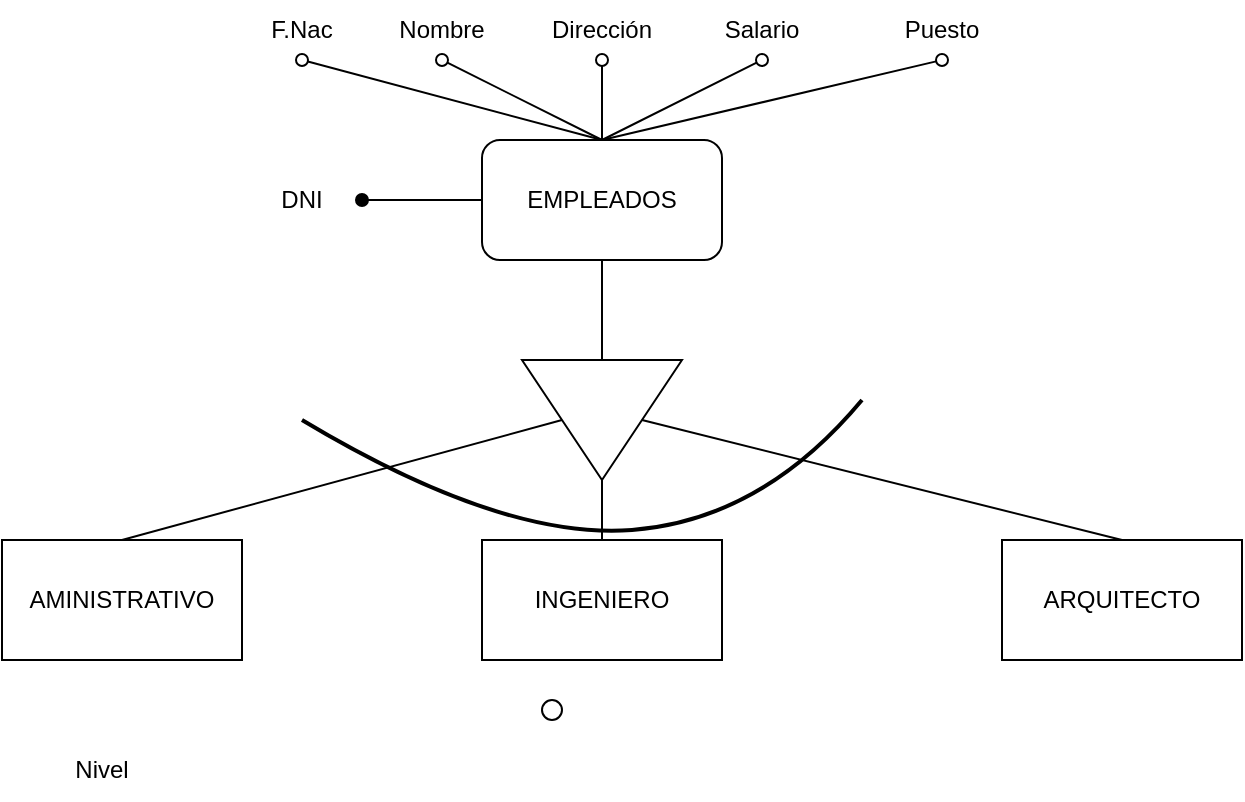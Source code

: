 <mxfile version="20.3.7" type="github">
  <diagram id="R2lEEEUBdFMjLlhIrx00" name="Page-1">
    <mxGraphModel dx="563" dy="316" grid="1" gridSize="10" guides="1" tooltips="1" connect="1" arrows="1" fold="1" page="1" pageScale="1" pageWidth="850" pageHeight="1100" math="0" shadow="0" extFonts="Permanent Marker^https://fonts.googleapis.com/css?family=Permanent+Marker">
      <root>
        <mxCell id="0" />
        <mxCell id="1" parent="0" />
        <mxCell id="dapb8UppqsjJf3CafIkM-14" style="rounded=0;orthogonalLoop=1;jettySize=auto;html=1;exitX=0.5;exitY=1;exitDx=0;exitDy=0;entryX=0;entryY=0.5;entryDx=0;entryDy=0;endArrow=none;endFill=0;" edge="1" parent="1" source="dapb8UppqsjJf3CafIkM-5" target="dapb8UppqsjJf3CafIkM-10">
          <mxGeometry relative="1" as="geometry" />
        </mxCell>
        <mxCell id="dapb8UppqsjJf3CafIkM-30" style="edgeStyle=none;rounded=0;orthogonalLoop=1;jettySize=auto;html=1;exitX=0;exitY=0.5;exitDx=0;exitDy=0;entryX=1;entryY=0.5;entryDx=0;entryDy=0;startArrow=none;startFill=0;endArrow=oval;endFill=1;" edge="1" parent="1" source="dapb8UppqsjJf3CafIkM-5" target="dapb8UppqsjJf3CafIkM-17">
          <mxGeometry relative="1" as="geometry" />
        </mxCell>
        <mxCell id="dapb8UppqsjJf3CafIkM-32" style="edgeStyle=none;rounded=0;orthogonalLoop=1;jettySize=auto;html=1;exitX=0.5;exitY=0;exitDx=0;exitDy=0;entryX=0.5;entryY=1;entryDx=0;entryDy=0;startArrow=none;startFill=0;endArrow=oval;endFill=0;" edge="1" parent="1" source="dapb8UppqsjJf3CafIkM-5" target="dapb8UppqsjJf3CafIkM-19">
          <mxGeometry relative="1" as="geometry" />
        </mxCell>
        <mxCell id="dapb8UppqsjJf3CafIkM-33" style="edgeStyle=none;rounded=0;orthogonalLoop=1;jettySize=auto;html=1;exitX=0.5;exitY=0;exitDx=0;exitDy=0;entryX=0.5;entryY=1;entryDx=0;entryDy=0;startArrow=none;startFill=0;endArrow=oval;endFill=0;" edge="1" parent="1" source="dapb8UppqsjJf3CafIkM-5" target="dapb8UppqsjJf3CafIkM-16">
          <mxGeometry relative="1" as="geometry" />
        </mxCell>
        <mxCell id="dapb8UppqsjJf3CafIkM-34" style="edgeStyle=none;rounded=0;orthogonalLoop=1;jettySize=auto;html=1;exitX=0.5;exitY=0;exitDx=0;exitDy=0;entryX=0.5;entryY=1;entryDx=0;entryDy=0;startArrow=none;startFill=0;endArrow=oval;endFill=0;" edge="1" parent="1" source="dapb8UppqsjJf3CafIkM-5" target="dapb8UppqsjJf3CafIkM-18">
          <mxGeometry relative="1" as="geometry" />
        </mxCell>
        <mxCell id="dapb8UppqsjJf3CafIkM-35" style="edgeStyle=none;rounded=0;orthogonalLoop=1;jettySize=auto;html=1;exitX=0.5;exitY=0;exitDx=0;exitDy=0;entryX=0.5;entryY=1;entryDx=0;entryDy=0;startArrow=none;startFill=0;endArrow=oval;endFill=0;" edge="1" parent="1" source="dapb8UppqsjJf3CafIkM-5" target="dapb8UppqsjJf3CafIkM-20">
          <mxGeometry relative="1" as="geometry" />
        </mxCell>
        <mxCell id="dapb8UppqsjJf3CafIkM-36" style="edgeStyle=none;rounded=0;orthogonalLoop=1;jettySize=auto;html=1;exitX=0.5;exitY=0;exitDx=0;exitDy=0;entryX=0.5;entryY=1;entryDx=0;entryDy=0;startArrow=none;startFill=0;endArrow=oval;endFill=0;" edge="1" parent="1" source="dapb8UppqsjJf3CafIkM-5" target="dapb8UppqsjJf3CafIkM-22">
          <mxGeometry relative="1" as="geometry" />
        </mxCell>
        <mxCell id="dapb8UppqsjJf3CafIkM-5" value="EMPLEADOS" style="rounded=1;whiteSpace=wrap;html=1;" vertex="1" parent="1">
          <mxGeometry x="350" y="170" width="120" height="60" as="geometry" />
        </mxCell>
        <mxCell id="dapb8UppqsjJf3CafIkM-7" value="INGENIERO" style="rounded=0;whiteSpace=wrap;html=1;" vertex="1" parent="1">
          <mxGeometry x="350" y="370" width="120" height="60" as="geometry" />
        </mxCell>
        <mxCell id="dapb8UppqsjJf3CafIkM-8" value="AMINISTRATIVO" style="rounded=0;whiteSpace=wrap;html=1;" vertex="1" parent="1">
          <mxGeometry x="110" y="370" width="120" height="60" as="geometry" />
        </mxCell>
        <mxCell id="dapb8UppqsjJf3CafIkM-9" value="ARQUITECTO" style="rounded=0;whiteSpace=wrap;html=1;" vertex="1" parent="1">
          <mxGeometry x="610" y="370" width="120" height="60" as="geometry" />
        </mxCell>
        <mxCell id="dapb8UppqsjJf3CafIkM-11" style="rounded=0;orthogonalLoop=1;jettySize=auto;html=1;exitX=0.5;exitY=0;exitDx=0;exitDy=0;entryX=0.5;entryY=0;entryDx=0;entryDy=0;endArrow=none;endFill=0;" edge="1" parent="1" source="dapb8UppqsjJf3CafIkM-10" target="dapb8UppqsjJf3CafIkM-9">
          <mxGeometry relative="1" as="geometry" />
        </mxCell>
        <mxCell id="dapb8UppqsjJf3CafIkM-12" style="rounded=0;orthogonalLoop=1;jettySize=auto;html=1;exitX=0.5;exitY=1;exitDx=0;exitDy=0;entryX=0.5;entryY=0;entryDx=0;entryDy=0;endArrow=none;endFill=0;" edge="1" parent="1" source="dapb8UppqsjJf3CafIkM-10" target="dapb8UppqsjJf3CafIkM-8">
          <mxGeometry relative="1" as="geometry" />
        </mxCell>
        <mxCell id="dapb8UppqsjJf3CafIkM-13" style="rounded=0;orthogonalLoop=1;jettySize=auto;html=1;exitX=1;exitY=0.5;exitDx=0;exitDy=0;entryX=0.5;entryY=0;entryDx=0;entryDy=0;endArrow=none;endFill=0;" edge="1" parent="1" source="dapb8UppqsjJf3CafIkM-10" target="dapb8UppqsjJf3CafIkM-7">
          <mxGeometry relative="1" as="geometry" />
        </mxCell>
        <mxCell id="dapb8UppqsjJf3CafIkM-10" value="" style="triangle;whiteSpace=wrap;html=1;rotation=90;" vertex="1" parent="1">
          <mxGeometry x="380" y="270" width="60" height="80" as="geometry" />
        </mxCell>
        <mxCell id="dapb8UppqsjJf3CafIkM-16" value="Nombre" style="text;html=1;strokeColor=none;fillColor=none;align=center;verticalAlign=middle;whiteSpace=wrap;rounded=0;" vertex="1" parent="1">
          <mxGeometry x="300" y="100" width="60" height="30" as="geometry" />
        </mxCell>
        <mxCell id="dapb8UppqsjJf3CafIkM-17" value="DNI" style="text;html=1;strokeColor=none;fillColor=none;align=center;verticalAlign=middle;whiteSpace=wrap;rounded=0;" vertex="1" parent="1">
          <mxGeometry x="230" y="185" width="60" height="30" as="geometry" />
        </mxCell>
        <mxCell id="dapb8UppqsjJf3CafIkM-18" value="&lt;div&gt;Dirección&lt;/div&gt;" style="text;html=1;strokeColor=none;fillColor=none;align=center;verticalAlign=middle;whiteSpace=wrap;rounded=0;" vertex="1" parent="1">
          <mxGeometry x="380" y="100" width="60" height="30" as="geometry" />
        </mxCell>
        <mxCell id="dapb8UppqsjJf3CafIkM-19" value="&lt;div&gt;F.Nac&lt;/div&gt;" style="text;html=1;strokeColor=none;fillColor=none;align=center;verticalAlign=middle;whiteSpace=wrap;rounded=0;" vertex="1" parent="1">
          <mxGeometry x="230" y="100" width="60" height="30" as="geometry" />
        </mxCell>
        <mxCell id="dapb8UppqsjJf3CafIkM-20" value="Salario" style="text;html=1;strokeColor=none;fillColor=none;align=center;verticalAlign=middle;whiteSpace=wrap;rounded=0;" vertex="1" parent="1">
          <mxGeometry x="460" y="100" width="60" height="30" as="geometry" />
        </mxCell>
        <mxCell id="dapb8UppqsjJf3CafIkM-22" value="&lt;div&gt;Puesto&lt;/div&gt;" style="text;html=1;strokeColor=none;fillColor=none;align=center;verticalAlign=middle;whiteSpace=wrap;rounded=0;" vertex="1" parent="1">
          <mxGeometry x="550" y="100" width="60" height="30" as="geometry" />
        </mxCell>
        <mxCell id="dapb8UppqsjJf3CafIkM-37" value="" style="curved=1;endArrow=none;html=1;rounded=0;endFill=0;strokeWidth=2;" edge="1" parent="1">
          <mxGeometry width="50" height="50" relative="1" as="geometry">
            <mxPoint x="260" y="310" as="sourcePoint" />
            <mxPoint x="540" y="300" as="targetPoint" />
            <Array as="points">
              <mxPoint x="360" y="370" />
              <mxPoint x="490" y="360" />
            </Array>
          </mxGeometry>
        </mxCell>
        <mxCell id="dapb8UppqsjJf3CafIkM-39" value="Nivel" style="text;html=1;strokeColor=none;fillColor=none;align=center;verticalAlign=middle;whiteSpace=wrap;rounded=0;" vertex="1" parent="1">
          <mxGeometry x="130" y="470" width="60" height="30" as="geometry" />
        </mxCell>
        <mxCell id="dapb8UppqsjJf3CafIkM-40" value="" style="ellipse;whiteSpace=wrap;html=1;aspect=fixed;" vertex="1" parent="1">
          <mxGeometry x="380" y="450" width="10" height="10" as="geometry" />
        </mxCell>
      </root>
    </mxGraphModel>
  </diagram>
</mxfile>
